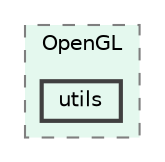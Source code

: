 digraph "Lys/src/Lys/renderer/OpenGL/utils"
{
 // LATEX_PDF_SIZE
  bgcolor="transparent";
  edge [fontname=Helvetica,fontsize=10,labelfontname=Helvetica,labelfontsize=10];
  node [fontname=Helvetica,fontsize=10,shape=box,height=0.2,width=0.4];
  compound=true
  subgraph clusterdir_5cc1032a10f5c2c7f4832553578b6109 {
    graph [ bgcolor="#e4f8ee", pencolor="grey50", label="OpenGL", fontname=Helvetica,fontsize=10 style="filled,dashed", URL="dir_5cc1032a10f5c2c7f4832553578b6109.html",tooltip=""]
  dir_dc738efe07b303ad0aa813ca1df9153d [label="utils", fillcolor="#e4f8ee", color="grey25", style="filled,bold", URL="dir_dc738efe07b303ad0aa813ca1df9153d.html",tooltip=""];
  }
}
